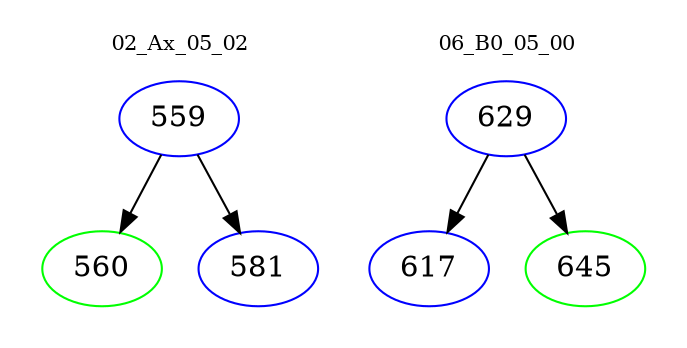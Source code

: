 digraph{
subgraph cluster_0 {
color = white
label = "02_Ax_05_02";
fontsize=10;
T0_559 [label="559", color="blue"]
T0_559 -> T0_560 [color="black"]
T0_560 [label="560", color="green"]
T0_559 -> T0_581 [color="black"]
T0_581 [label="581", color="blue"]
}
subgraph cluster_1 {
color = white
label = "06_B0_05_00";
fontsize=10;
T1_629 [label="629", color="blue"]
T1_629 -> T1_617 [color="black"]
T1_617 [label="617", color="blue"]
T1_629 -> T1_645 [color="black"]
T1_645 [label="645", color="green"]
}
}
